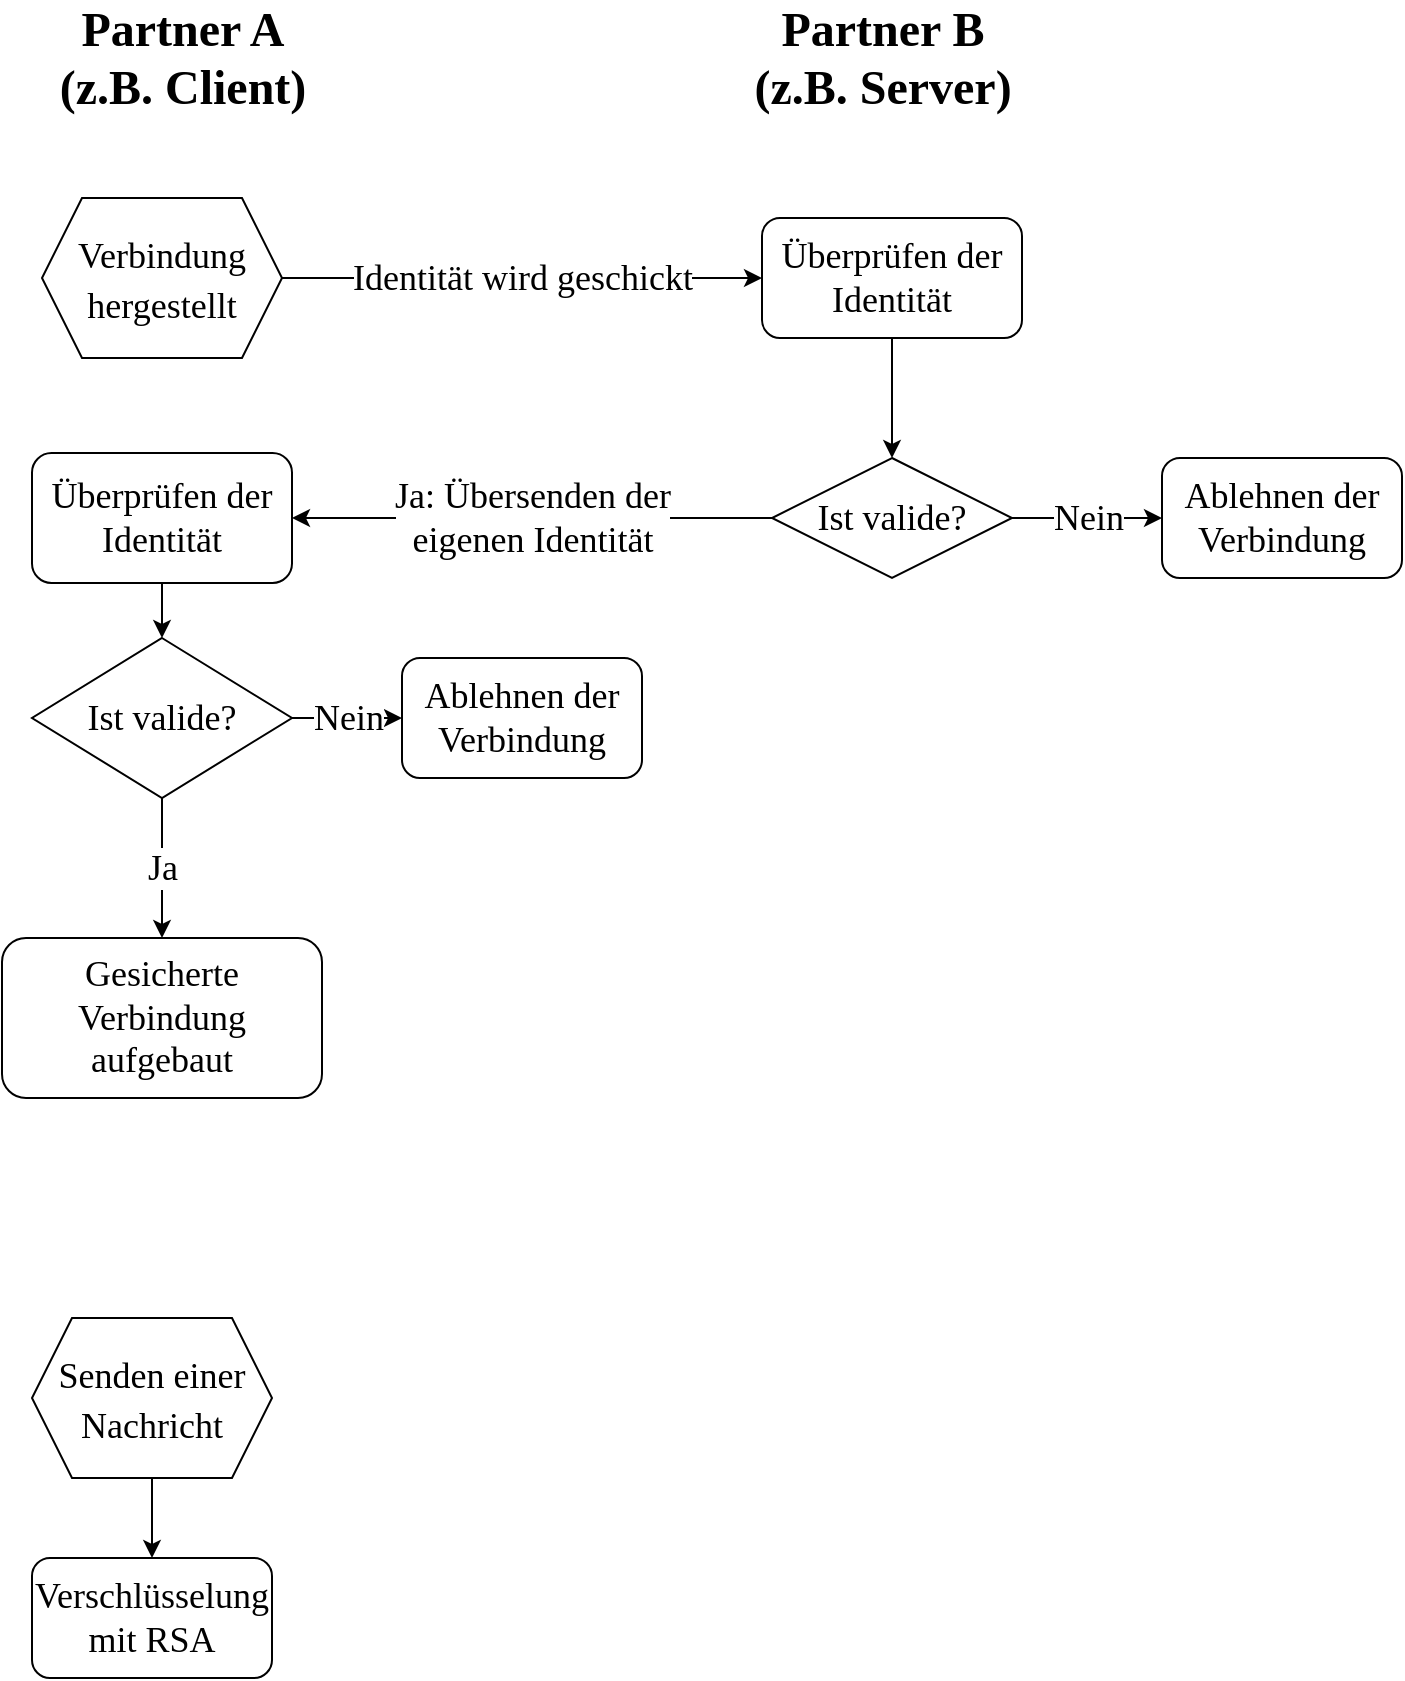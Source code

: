 <mxfile>
    <diagram id="tS-VAweoUeq-u6kxobI9" name="Page-1">
        <mxGraphModel dx="981" dy="677" grid="1" gridSize="10" guides="1" tooltips="1" connect="1" arrows="1" fold="1" page="1" pageScale="1" pageWidth="827" pageHeight="1169" math="0" shadow="0">
            <root>
                <mxCell id="0"/>
                <mxCell id="1" parent="0"/>
                <mxCell id="8" style="edgeStyle=none;hachureGap=4;html=1;fontFamily=Carlito;fontSource=https%3A%2F%2Ffonts.googleapis.com%2Fcss%3Ffamily%3DCarlito;fontSize=16;" edge="1" parent="1" target="7">
                    <mxGeometry relative="1" as="geometry">
                        <mxPoint x="250" y="450.0" as="sourcePoint"/>
                    </mxGeometry>
                </mxCell>
                <mxCell id="9" style="edgeStyle=none;sketch=0;hachureGap=4;jiggle=2;curveFitting=1;html=1;fontFamily=Carlito;fontSource=https%3A%2F%2Ffonts.googleapis.com%2Fcss%3Ffamily%3DCarlito;fontSize=16;" edge="1" parent="1" target="6">
                    <mxGeometry relative="1" as="geometry">
                        <mxPoint x="430.0" y="450.0" as="sourcePoint"/>
                    </mxGeometry>
                </mxCell>
                <mxCell id="10" value="Partner A&lt;br&gt;(z.B. Client)" style="text;strokeColor=none;fillColor=none;html=1;fontSize=24;fontStyle=1;verticalAlign=middle;align=center;sketch=0;hachureGap=4;jiggle=2;curveFitting=1;sketchStyle=rough;fontFamily=Carlito;fontSource=https%3A%2F%2Ffonts.googleapis.com%2Fcss%3Ffamily%3DCarlito;" vertex="1" parent="1">
                    <mxGeometry x="110" y="50" width="100" height="40" as="geometry"/>
                </mxCell>
                <mxCell id="11" value="Partner B&lt;br&gt;(z.B. Server)" style="text;strokeColor=none;fillColor=none;html=1;fontSize=24;fontStyle=1;verticalAlign=middle;align=center;sketch=0;hachureGap=4;jiggle=2;curveFitting=1;sketchStyle=rough;fontFamily=Carlito;fontSource=https%3A%2F%2Ffonts.googleapis.com%2Fcss%3Ffamily%3DCarlito;" vertex="1" parent="1">
                    <mxGeometry x="460" y="50" width="100" height="40" as="geometry"/>
                </mxCell>
                <mxCell id="17" value="Identität wird geschickt" style="edgeStyle=none;sketch=0;hachureGap=4;jiggle=2;curveFitting=1;html=1;fontFamily=Carlito;fontSource=https%3A%2F%2Ffonts.googleapis.com%2Fcss%3Ffamily%3DCarlito;fontSize=18;" edge="1" parent="1" source="16" target="19">
                    <mxGeometry relative="1" as="geometry">
                        <mxPoint x="320" y="220" as="targetPoint"/>
                    </mxGeometry>
                </mxCell>
                <mxCell id="16" value="&lt;font style=&quot;font-size: 18px;&quot;&gt;Verbindung&lt;br&gt;hergestellt&lt;/font&gt;" style="shape=hexagon;perimeter=hexagonPerimeter2;whiteSpace=wrap;html=1;fixedSize=1;sketch=0;hachureGap=4;jiggle=2;curveFitting=1;sketchStyle=rough;fontFamily=Carlito;fontSource=https%3A%2F%2Ffonts.googleapis.com%2Fcss%3Ffamily%3DCarlito;fontSize=20;" vertex="1" parent="1">
                    <mxGeometry x="90" y="140" width="120" height="80" as="geometry"/>
                </mxCell>
                <mxCell id="30" style="edgeStyle=none;sketch=0;hachureGap=4;jiggle=2;curveFitting=1;html=1;entryX=0.5;entryY=0;entryDx=0;entryDy=0;fontFamily=Carlito;fontSource=https%3A%2F%2Ffonts.googleapis.com%2Fcss%3Ffamily%3DCarlito;fontSize=18;" edge="1" parent="1" source="19" target="29">
                    <mxGeometry relative="1" as="geometry"/>
                </mxCell>
                <mxCell id="19" value="Überprüfen der Identität" style="rounded=1;whiteSpace=wrap;html=1;sketch=0;hachureGap=4;jiggle=2;curveFitting=1;sketchStyle=rough;fontFamily=Carlito;fontSource=https%3A%2F%2Ffonts.googleapis.com%2Fcss%3Ffamily%3DCarlito;fontSize=18;" vertex="1" parent="1">
                    <mxGeometry x="450" y="150" width="130" height="60" as="geometry"/>
                </mxCell>
                <mxCell id="36" style="edgeStyle=none;sketch=0;hachureGap=4;jiggle=2;curveFitting=1;html=1;fontFamily=Carlito;fontSource=https%3A%2F%2Ffonts.googleapis.com%2Fcss%3Ffamily%3DCarlito;fontSize=18;" edge="1" parent="1" source="26" target="35">
                    <mxGeometry relative="1" as="geometry"/>
                </mxCell>
                <mxCell id="26" value="Überprüfen der Identität" style="rounded=1;whiteSpace=wrap;html=1;sketch=0;hachureGap=4;jiggle=2;curveFitting=1;sketchStyle=rough;fontFamily=Carlito;fontSource=https%3A%2F%2Ffonts.googleapis.com%2Fcss%3Ffamily%3DCarlito;fontSize=18;" vertex="1" parent="1">
                    <mxGeometry x="85" y="267.5" width="130" height="65" as="geometry"/>
                </mxCell>
                <mxCell id="31" value="Nein" style="edgeStyle=none;sketch=0;hachureGap=4;jiggle=2;curveFitting=1;html=1;fontFamily=Carlito;fontSource=https%3A%2F%2Ffonts.googleapis.com%2Fcss%3Ffamily%3DCarlito;fontSize=18;entryX=0;entryY=0.5;entryDx=0;entryDy=0;" edge="1" parent="1" source="29" target="32">
                    <mxGeometry relative="1" as="geometry">
                        <mxPoint x="610" y="300.0" as="targetPoint"/>
                    </mxGeometry>
                </mxCell>
                <mxCell id="34" value="Ja: Übersenden der&lt;br&gt;eigenen Identität" style="edgeStyle=none;sketch=0;hachureGap=4;jiggle=2;curveFitting=1;html=1;fontFamily=Carlito;fontSource=https%3A%2F%2Ffonts.googleapis.com%2Fcss%3Ffamily%3DCarlito;fontSize=18;" edge="1" parent="1" source="29" target="26">
                    <mxGeometry relative="1" as="geometry"/>
                </mxCell>
                <mxCell id="29" value="Ist valide?" style="rhombus;whiteSpace=wrap;html=1;sketch=0;hachureGap=4;jiggle=2;curveFitting=1;sketchStyle=rough;fontFamily=Carlito;fontSource=https%3A%2F%2Ffonts.googleapis.com%2Fcss%3Ffamily%3DCarlito;fontSize=18;" vertex="1" parent="1">
                    <mxGeometry x="455" y="270" width="120" height="60" as="geometry"/>
                </mxCell>
                <mxCell id="32" value="Ablehnen der Verbindung" style="rounded=1;whiteSpace=wrap;html=1;sketch=0;hachureGap=4;jiggle=2;curveFitting=1;sketchStyle=rough;fontFamily=Carlito;fontSource=https%3A%2F%2Ffonts.googleapis.com%2Fcss%3Ffamily%3DCarlito;fontSize=18;" vertex="1" parent="1">
                    <mxGeometry x="650" y="270" width="120" height="60" as="geometry"/>
                </mxCell>
                <mxCell id="38" value="Nein" style="edgeStyle=none;sketch=0;hachureGap=4;jiggle=2;curveFitting=1;html=1;fontFamily=Carlito;fontSource=https%3A%2F%2Ffonts.googleapis.com%2Fcss%3Ffamily%3DCarlito;fontSize=18;" edge="1" parent="1" source="35" target="37">
                    <mxGeometry relative="1" as="geometry"/>
                </mxCell>
                <mxCell id="41" value="Ja" style="edgeStyle=none;sketch=0;hachureGap=4;jiggle=2;curveFitting=1;html=1;fontFamily=Carlito;fontSource=https%3A%2F%2Ffonts.googleapis.com%2Fcss%3Ffamily%3DCarlito;fontSize=18;exitX=0.5;exitY=1;exitDx=0;exitDy=0;" edge="1" parent="1" source="35" target="40">
                    <mxGeometry relative="1" as="geometry">
                        <mxPoint x="154.395" y="440.628" as="sourcePoint"/>
                        <mxPoint x="153.28" y="513.64" as="targetPoint"/>
                    </mxGeometry>
                </mxCell>
                <mxCell id="35" value="Ist valide?" style="rhombus;whiteSpace=wrap;html=1;sketch=0;hachureGap=4;jiggle=2;curveFitting=1;sketchStyle=rough;fontFamily=Carlito;fontSource=https%3A%2F%2Ffonts.googleapis.com%2Fcss%3Ffamily%3DCarlito;fontSize=18;" vertex="1" parent="1">
                    <mxGeometry x="85" y="360" width="130" height="80" as="geometry"/>
                </mxCell>
                <mxCell id="37" value="Ablehnen der Verbindung" style="rounded=1;whiteSpace=wrap;html=1;sketch=0;hachureGap=4;jiggle=2;curveFitting=1;sketchStyle=rough;fontFamily=Carlito;fontSource=https%3A%2F%2Ffonts.googleapis.com%2Fcss%3Ffamily%3DCarlito;fontSize=18;" vertex="1" parent="1">
                    <mxGeometry x="270" y="370" width="120" height="60" as="geometry"/>
                </mxCell>
                <mxCell id="40" value="Gesicherte Verbindung aufgebaut" style="rounded=1;whiteSpace=wrap;html=1;sketch=0;hachureGap=4;jiggle=2;curveFitting=1;sketchStyle=rough;fontFamily=Carlito;fontSource=https%3A%2F%2Ffonts.googleapis.com%2Fcss%3Ffamily%3DCarlito;fontSize=18;" vertex="1" parent="1">
                    <mxGeometry x="70" y="510" width="160" height="80" as="geometry"/>
                </mxCell>
                <mxCell id="45" style="edgeStyle=none;sketch=0;hachureGap=4;jiggle=2;curveFitting=1;html=1;fontFamily=Carlito;fontSource=https%3A%2F%2Ffonts.googleapis.com%2Fcss%3Ffamily%3DCarlito;fontSize=18;" edge="1" parent="1" source="43" target="44">
                    <mxGeometry relative="1" as="geometry"/>
                </mxCell>
                <mxCell id="43" value="&lt;span style=&quot;font-size: 18px;&quot;&gt;Senden einer Nachricht&lt;/span&gt;" style="shape=hexagon;perimeter=hexagonPerimeter2;whiteSpace=wrap;html=1;fixedSize=1;sketch=0;hachureGap=4;jiggle=2;curveFitting=1;sketchStyle=rough;fontFamily=Carlito;fontSource=https%3A%2F%2Ffonts.googleapis.com%2Fcss%3Ffamily%3DCarlito;fontSize=20;" vertex="1" parent="1">
                    <mxGeometry x="85" y="700" width="120" height="80" as="geometry"/>
                </mxCell>
                <mxCell id="44" value="Verschlüsselung mit RSA" style="rounded=1;whiteSpace=wrap;html=1;sketch=0;hachureGap=4;jiggle=2;curveFitting=1;sketchStyle=rough;fontFamily=Carlito;fontSource=https%3A%2F%2Ffonts.googleapis.com%2Fcss%3Ffamily%3DCarlito;fontSize=18;" vertex="1" parent="1">
                    <mxGeometry x="85" y="820" width="120" height="60" as="geometry"/>
                </mxCell>
            </root>
        </mxGraphModel>
    </diagram>
</mxfile>